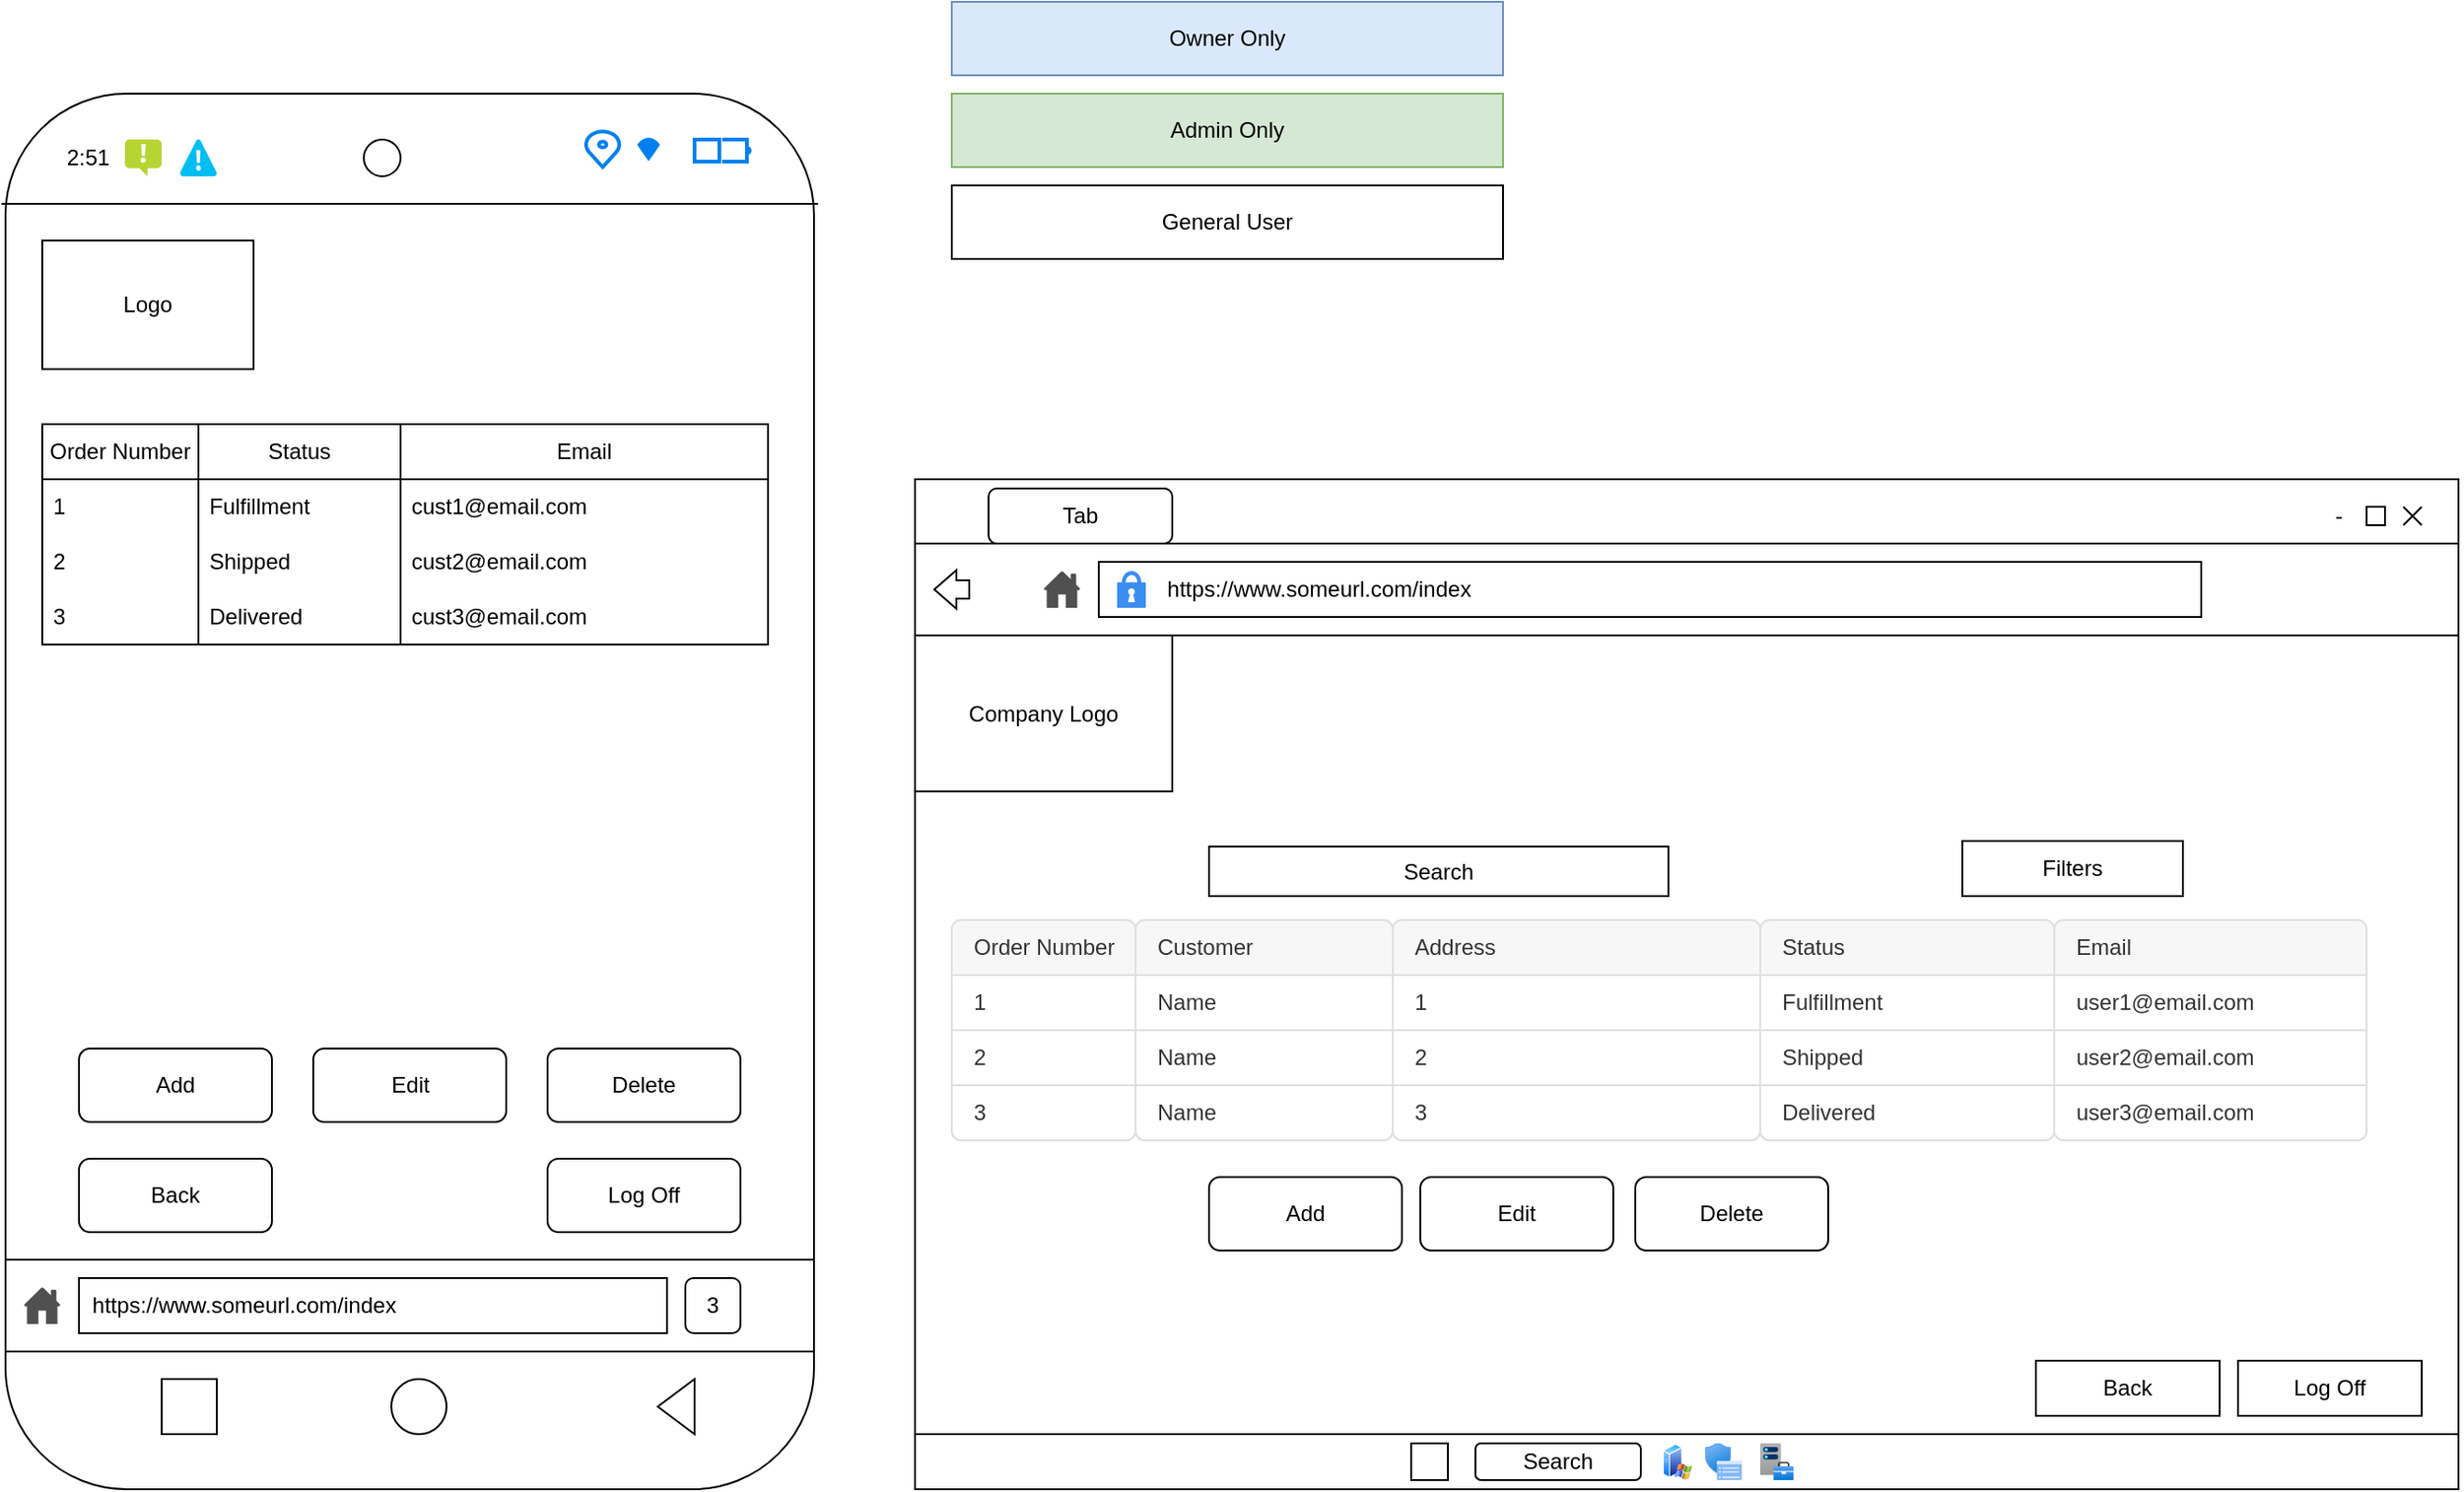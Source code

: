 <mxfile version="27.0.1">
  <diagram name="Page-1" id="KIhRItnllu4ck2-6ld26">
    <mxGraphModel dx="2058" dy="1146" grid="1" gridSize="10" guides="1" tooltips="1" connect="1" arrows="1" fold="1" page="1" pageScale="1" pageWidth="850" pageHeight="1100" math="0" shadow="0">
      <root>
        <mxCell id="0" />
        <mxCell id="1" parent="0" />
        <mxCell id="54qYl2xDdTYJJKRxaSf4-1" value="" style="rounded=1;whiteSpace=wrap;html=1;" parent="1" vertex="1">
          <mxGeometry x="5" y="100" width="440" height="760" as="geometry" />
        </mxCell>
        <mxCell id="54qYl2xDdTYJJKRxaSf4-2" value="" style="rounded=0;whiteSpace=wrap;html=1;" parent="1" vertex="1">
          <mxGeometry x="500" y="310" width="840" height="550" as="geometry" />
        </mxCell>
        <mxCell id="54qYl2xDdTYJJKRxaSf4-3" value="" style="endArrow=none;html=1;rounded=0;entryX=1;entryY=1;entryDx=0;entryDy=0;" parent="1" source="54qYl2xDdTYJJKRxaSf4-9" target="54qYl2xDdTYJJKRxaSf4-7" edge="1">
          <mxGeometry width="50" height="50" relative="1" as="geometry">
            <mxPoint x="5" y="785" as="sourcePoint" />
            <mxPoint x="455" y="785" as="targetPoint" />
          </mxGeometry>
        </mxCell>
        <mxCell id="54qYl2xDdTYJJKRxaSf4-4" value="" style="ellipse;whiteSpace=wrap;html=1;aspect=fixed;" parent="1" vertex="1">
          <mxGeometry x="215" y="800" width="30" height="30" as="geometry" />
        </mxCell>
        <mxCell id="54qYl2xDdTYJJKRxaSf4-5" value="" style="whiteSpace=wrap;html=1;aspect=fixed;" parent="1" vertex="1">
          <mxGeometry x="90" y="800" width="30" height="30" as="geometry" />
        </mxCell>
        <mxCell id="54qYl2xDdTYJJKRxaSf4-6" value="" style="triangle;whiteSpace=wrap;html=1;flipH=1;" parent="1" vertex="1">
          <mxGeometry x="360" y="800" width="20" height="30" as="geometry" />
        </mxCell>
        <mxCell id="54qYl2xDdTYJJKRxaSf4-7" value="" style="rounded=0;whiteSpace=wrap;html=1;" parent="1" vertex="1">
          <mxGeometry x="5" y="735" width="440" height="50" as="geometry" />
        </mxCell>
        <mxCell id="54qYl2xDdTYJJKRxaSf4-8" value="" style="rounded=0;whiteSpace=wrap;html=1;" parent="1" vertex="1">
          <mxGeometry x="45" y="745" width="320" height="30" as="geometry" />
        </mxCell>
        <mxCell id="54qYl2xDdTYJJKRxaSf4-9" value="3" style="rounded=1;whiteSpace=wrap;html=1;" parent="1" vertex="1">
          <mxGeometry x="375" y="745" width="30" height="30" as="geometry" />
        </mxCell>
        <mxCell id="54qYl2xDdTYJJKRxaSf4-12" value="" style="sketch=0;pointerEvents=1;shadow=0;dashed=0;html=1;strokeColor=none;fillColor=#505050;labelPosition=center;verticalLabelPosition=bottom;verticalAlign=top;outlineConnect=0;align=center;shape=mxgraph.office.concepts.home;" parent="1" vertex="1">
          <mxGeometry x="15" y="750" width="20" height="20" as="geometry" />
        </mxCell>
        <mxCell id="54qYl2xDdTYJJKRxaSf4-14" value="" style="shape=image;html=1;verticalAlign=top;verticalLabelPosition=bottom;labelBackgroundColor=#ffffff;imageAspect=0;aspect=fixed;image=https://cdn4.iconfinder.com/data/icons/basic-user-interface-2/512/User_Interface-03-128.png" parent="1" vertex="1">
          <mxGeometry x="395" y="730" width="60" height="60" as="geometry" />
        </mxCell>
        <mxCell id="54qYl2xDdTYJJKRxaSf4-15" value="" style="endArrow=none;html=1;rounded=0;entryX=1.005;entryY=0.079;entryDx=0;entryDy=0;entryPerimeter=0;exitX=-0.005;exitY=0.079;exitDx=0;exitDy=0;exitPerimeter=0;" parent="1" source="54qYl2xDdTYJJKRxaSf4-1" target="54qYl2xDdTYJJKRxaSf4-1" edge="1">
          <mxGeometry width="50" height="50" relative="1" as="geometry">
            <mxPoint x="390" y="200" as="sourcePoint" />
            <mxPoint x="440" y="150" as="targetPoint" />
          </mxGeometry>
        </mxCell>
        <mxCell id="54qYl2xDdTYJJKRxaSf4-16" value="2:51" style="text;html=1;align=center;verticalAlign=middle;whiteSpace=wrap;rounded=0;" parent="1" vertex="1">
          <mxGeometry x="20" y="120" width="60" height="30" as="geometry" />
        </mxCell>
        <mxCell id="54qYl2xDdTYJJKRxaSf4-17" value="" style="image;sketch=0;aspect=fixed;html=1;points=[];align=center;fontSize=12;image=img/lib/mscae/Notification.svg;" parent="1" vertex="1">
          <mxGeometry x="70" y="125" width="20" height="20" as="geometry" />
        </mxCell>
        <mxCell id="54qYl2xDdTYJJKRxaSf4-18" value="" style="verticalLabelPosition=bottom;html=1;verticalAlign=top;align=center;strokeColor=none;fillColor=#00BEF2;shape=mxgraph.azure.azure_alert;" parent="1" vertex="1">
          <mxGeometry x="100" y="125" width="20" height="20" as="geometry" />
        </mxCell>
        <mxCell id="54qYl2xDdTYJJKRxaSf4-19" value="" style="html=1;verticalLabelPosition=bottom;align=center;labelBackgroundColor=#ffffff;verticalAlign=top;strokeWidth=2;strokeColor=#0080F0;shadow=0;dashed=0;shape=mxgraph.ios7.icons.battery;" parent="1" vertex="1">
          <mxGeometry x="380" y="125" width="30" height="12" as="geometry" />
        </mxCell>
        <mxCell id="54qYl2xDdTYJJKRxaSf4-20" value="" style="html=1;verticalLabelPosition=bottom;align=center;labelBackgroundColor=#ffffff;verticalAlign=top;strokeWidth=2;strokeColor=#0080F0;shadow=0;dashed=0;shape=mxgraph.ios7.icons.wifi;pointerEvents=1" parent="1" vertex="1">
          <mxGeometry x="350" y="125" width="10" height="10" as="geometry" />
        </mxCell>
        <mxCell id="54qYl2xDdTYJJKRxaSf4-21" value="" style="html=1;verticalLabelPosition=bottom;align=center;labelBackgroundColor=#ffffff;verticalAlign=top;strokeWidth=2;strokeColor=#0080F0;shadow=0;dashed=0;shape=mxgraph.ios7.icons.location;" parent="1" vertex="1">
          <mxGeometry x="320" y="120" width="20" height="20" as="geometry" />
        </mxCell>
        <mxCell id="54qYl2xDdTYJJKRxaSf4-22" value="" style="ellipse;whiteSpace=wrap;html=1;aspect=fixed;" parent="1" vertex="1">
          <mxGeometry x="200" y="125" width="20" height="20" as="geometry" />
        </mxCell>
        <mxCell id="54qYl2xDdTYJJKRxaSf4-25" value="https://www.someurl.com/index" style="text;html=1;align=center;verticalAlign=middle;whiteSpace=wrap;rounded=0;" parent="1" vertex="1">
          <mxGeometry x="105" y="745" width="60" height="30" as="geometry" />
        </mxCell>
        <mxCell id="54qYl2xDdTYJJKRxaSf4-26" value="Logo" style="rounded=0;whiteSpace=wrap;html=1;" parent="1" vertex="1">
          <mxGeometry x="25" y="180" width="115" height="70" as="geometry" />
        </mxCell>
        <mxCell id="54qYl2xDdTYJJKRxaSf4-33" value="" style="endArrow=none;html=1;rounded=0;entryX=1;entryY=1;entryDx=0;entryDy=0;" parent="1" target="54qYl2xDdTYJJKRxaSf4-34" edge="1">
          <mxGeometry width="50" height="50" relative="1" as="geometry">
            <mxPoint x="900" y="370.824" as="sourcePoint" />
            <mxPoint x="950" y="395" as="targetPoint" />
          </mxGeometry>
        </mxCell>
        <mxCell id="54qYl2xDdTYJJKRxaSf4-34" value="" style="rounded=0;whiteSpace=wrap;html=1;" parent="1" vertex="1">
          <mxGeometry x="500" y="345" width="840" height="50" as="geometry" />
        </mxCell>
        <mxCell id="54qYl2xDdTYJJKRxaSf4-35" value="" style="rounded=0;whiteSpace=wrap;html=1;" parent="1" vertex="1">
          <mxGeometry x="600" y="355" width="600" height="30" as="geometry" />
        </mxCell>
        <mxCell id="54qYl2xDdTYJJKRxaSf4-37" value="" style="sketch=0;pointerEvents=1;shadow=0;dashed=0;html=1;strokeColor=none;fillColor=#505050;labelPosition=center;verticalLabelPosition=bottom;verticalAlign=top;outlineConnect=0;align=center;shape=mxgraph.office.concepts.home;" parent="1" vertex="1">
          <mxGeometry x="570" y="360" width="20" height="20" as="geometry" />
        </mxCell>
        <mxCell id="54qYl2xDdTYJJKRxaSf4-39" value="https://www.someurl.com/index" style="text;html=1;align=center;verticalAlign=middle;whiteSpace=wrap;rounded=0;" parent="1" vertex="1">
          <mxGeometry x="690" y="355" width="60" height="30" as="geometry" />
        </mxCell>
        <mxCell id="54qYl2xDdTYJJKRxaSf4-40" value="" style="sketch=0;html=1;aspect=fixed;strokeColor=none;shadow=0;fillColor=#3B8DF1;verticalAlign=top;labelPosition=center;verticalLabelPosition=bottom;shape=mxgraph.gcp2.lock" parent="1" vertex="1">
          <mxGeometry x="610" y="360" width="15.6" height="20" as="geometry" />
        </mxCell>
        <mxCell id="54qYl2xDdTYJJKRxaSf4-41" value="" style="shape=image;html=1;verticalAlign=top;verticalLabelPosition=bottom;labelBackgroundColor=#ffffff;imageAspect=0;aspect=fixed;image=https://cdn4.iconfinder.com/data/icons/ionicons/512/icon-refresh-128.png" parent="1" vertex="1">
          <mxGeometry x="540" y="360" width="20" height="20" as="geometry" />
        </mxCell>
        <mxCell id="54qYl2xDdTYJJKRxaSf4-44" value="" style="shape=flexArrow;endArrow=classic;html=1;rounded=0;width=10;endSize=3.67;endWidth=10;" parent="1" edge="1">
          <mxGeometry width="50" height="50" relative="1" as="geometry">
            <mxPoint x="530" y="370" as="sourcePoint" />
            <mxPoint x="510" y="370" as="targetPoint" />
          </mxGeometry>
        </mxCell>
        <mxCell id="54qYl2xDdTYJJKRxaSf4-45" value="Tab" style="rounded=1;whiteSpace=wrap;html=1;" parent="1" vertex="1">
          <mxGeometry x="540" y="315" width="100" height="30" as="geometry" />
        </mxCell>
        <mxCell id="54qYl2xDdTYJJKRxaSf4-46" value="" style="shape=mxgraph.sysml.x;" parent="1" vertex="1">
          <mxGeometry x="1310" y="325" width="10" height="10" as="geometry" />
        </mxCell>
        <mxCell id="54qYl2xDdTYJJKRxaSf4-50" value="" style="rounded=0;whiteSpace=wrap;html=1;" parent="1" vertex="1">
          <mxGeometry x="1290" y="325" width="10" height="10" as="geometry" />
        </mxCell>
        <mxCell id="54qYl2xDdTYJJKRxaSf4-51" value="-" style="text;html=1;align=center;verticalAlign=middle;whiteSpace=wrap;rounded=0;" parent="1" vertex="1">
          <mxGeometry x="1245" y="315" width="60" height="30" as="geometry" />
        </mxCell>
        <mxCell id="54qYl2xDdTYJJKRxaSf4-52" value="Company Logo" style="rounded=0;whiteSpace=wrap;html=1;" parent="1" vertex="1">
          <mxGeometry x="500" y="395" width="140" height="85" as="geometry" />
        </mxCell>
        <mxCell id="54qYl2xDdTYJJKRxaSf4-57" value="" style="rounded=0;whiteSpace=wrap;html=1;" parent="1" vertex="1">
          <mxGeometry x="500" y="830" width="840" height="30" as="geometry" />
        </mxCell>
        <mxCell id="54qYl2xDdTYJJKRxaSf4-58" value="" style="rounded=0;whiteSpace=wrap;html=1;" parent="1" vertex="1">
          <mxGeometry x="770" y="835" width="20" height="20" as="geometry" />
        </mxCell>
        <mxCell id="54qYl2xDdTYJJKRxaSf4-59" value="Search" style="rounded=1;whiteSpace=wrap;html=1;" parent="1" vertex="1">
          <mxGeometry x="805" y="835" width="90" height="20" as="geometry" />
        </mxCell>
        <mxCell id="54qYl2xDdTYJJKRxaSf4-60" value="" style="image;aspect=fixed;perimeter=ellipsePerimeter;html=1;align=center;shadow=0;dashed=0;spacingTop=3;image=img/lib/active_directory/windows_server_2.svg;" parent="1" vertex="1">
          <mxGeometry x="907" y="835" width="16" height="20" as="geometry" />
        </mxCell>
        <mxCell id="54qYl2xDdTYJJKRxaSf4-61" value="" style="image;aspect=fixed;html=1;points=[];align=center;fontSize=12;image=img/lib/azure2/intune/Device_Security_Windows.svg;" parent="1" vertex="1">
          <mxGeometry x="930" y="835" width="20" height="20" as="geometry" />
        </mxCell>
        <mxCell id="54qYl2xDdTYJJKRxaSf4-62" value="" style="image;aspect=fixed;html=1;points=[];align=center;fontSize=12;image=img/lib/azure2/other/WAC.svg;" parent="1" vertex="1">
          <mxGeometry x="960" y="835" width="18.24" height="20" as="geometry" />
        </mxCell>
        <mxCell id="YDMQlUoo1nOSEKsgSWmY-1" value="Owner Only" style="rounded=0;whiteSpace=wrap;html=1;fillColor=#dae8fc;strokeColor=#6c8ebf;" parent="1" vertex="1">
          <mxGeometry x="520" y="50" width="300" height="40" as="geometry" />
        </mxCell>
        <mxCell id="YDMQlUoo1nOSEKsgSWmY-2" value="Admin Only" style="rounded=0;whiteSpace=wrap;html=1;fillColor=#d5e8d4;strokeColor=#82b366;" parent="1" vertex="1">
          <mxGeometry x="520" y="100" width="300" height="40" as="geometry" />
        </mxCell>
        <mxCell id="YDMQlUoo1nOSEKsgSWmY-3" value="General User" style="rounded=0;whiteSpace=wrap;html=1;" parent="1" vertex="1">
          <mxGeometry x="520" y="150" width="300" height="40" as="geometry" />
        </mxCell>
        <mxCell id="YDMQlUoo1nOSEKsgSWmY-10" value="" style="shape=image;html=1;verticalAlign=top;verticalLabelPosition=bottom;labelBackgroundColor=#ffffff;imageAspect=0;aspect=fixed;image=https://cdn4.iconfinder.com/data/icons/evil-icons-user-interface/64/menu-128.png" parent="1" vertex="1">
          <mxGeometry x="387" y="180" width="33" height="33" as="geometry" />
        </mxCell>
        <mxCell id="YDMQlUoo1nOSEKsgSWmY-26" value="Log Off" style="rounded=0;whiteSpace=wrap;html=1;" parent="1" vertex="1">
          <mxGeometry x="1220" y="790" width="100" height="30" as="geometry" />
        </mxCell>
        <mxCell id="YDMQlUoo1nOSEKsgSWmY-29" value="" style="shape=image;html=1;verticalAlign=top;verticalLabelPosition=bottom;labelBackgroundColor=#ffffff;imageAspect=0;aspect=fixed;image=https://cdn4.iconfinder.com/data/icons/evil-icons-user-interface/64/menu-128.png" parent="1" vertex="1">
          <mxGeometry x="1287" y="410" width="33" height="33" as="geometry" />
        </mxCell>
        <mxCell id="K2e8oOBwnZA6lzqhwpAK-1" value="Email" style="swimlane;fontStyle=0;childLayout=stackLayout;horizontal=1;startSize=30;horizontalStack=0;resizeParent=1;resizeParentMax=0;resizeLast=0;collapsible=1;marginBottom=0;whiteSpace=wrap;html=1;" parent="1" vertex="1">
          <mxGeometry x="220" y="280" width="200" height="120" as="geometry" />
        </mxCell>
        <mxCell id="K2e8oOBwnZA6lzqhwpAK-2" value="cust1@email.com" style="text;strokeColor=none;fillColor=none;align=left;verticalAlign=middle;spacingLeft=4;spacingRight=4;overflow=hidden;points=[[0,0.5],[1,0.5]];portConstraint=eastwest;rotatable=0;whiteSpace=wrap;html=1;" parent="K2e8oOBwnZA6lzqhwpAK-1" vertex="1">
          <mxGeometry y="30" width="200" height="30" as="geometry" />
        </mxCell>
        <mxCell id="K2e8oOBwnZA6lzqhwpAK-3" value="cust2@email.com" style="text;align=left;verticalAlign=middle;spacingLeft=4;spacingRight=4;overflow=hidden;points=[[0,0.5],[1,0.5]];portConstraint=eastwest;rotatable=0;whiteSpace=wrap;html=1;" parent="K2e8oOBwnZA6lzqhwpAK-1" vertex="1">
          <mxGeometry y="60" width="200" height="30" as="geometry" />
        </mxCell>
        <mxCell id="K2e8oOBwnZA6lzqhwpAK-4" value="cust3@email.com" style="text;strokeColor=none;fillColor=none;align=left;verticalAlign=middle;spacingLeft=4;spacingRight=4;overflow=hidden;points=[[0,0.5],[1,0.5]];portConstraint=eastwest;rotatable=0;whiteSpace=wrap;html=1;" parent="K2e8oOBwnZA6lzqhwpAK-1" vertex="1">
          <mxGeometry y="90" width="200" height="30" as="geometry" />
        </mxCell>
        <mxCell id="K2e8oOBwnZA6lzqhwpAK-5" value="Order Number" style="swimlane;fontStyle=0;childLayout=stackLayout;horizontal=1;startSize=30;horizontalStack=0;resizeParent=1;resizeParentMax=0;resizeLast=0;collapsible=1;marginBottom=0;whiteSpace=wrap;html=1;" parent="1" vertex="1">
          <mxGeometry x="25" y="280" width="85" height="120" as="geometry" />
        </mxCell>
        <mxCell id="K2e8oOBwnZA6lzqhwpAK-6" value="1" style="text;strokeColor=none;fillColor=none;align=left;verticalAlign=middle;spacingLeft=4;spacingRight=4;overflow=hidden;points=[[0,0.5],[1,0.5]];portConstraint=eastwest;rotatable=0;whiteSpace=wrap;html=1;" parent="K2e8oOBwnZA6lzqhwpAK-5" vertex="1">
          <mxGeometry y="30" width="85" height="30" as="geometry" />
        </mxCell>
        <mxCell id="K2e8oOBwnZA6lzqhwpAK-7" value="2" style="text;align=left;verticalAlign=middle;spacingLeft=4;spacingRight=4;overflow=hidden;points=[[0,0.5],[1,0.5]];portConstraint=eastwest;rotatable=0;whiteSpace=wrap;html=1;" parent="K2e8oOBwnZA6lzqhwpAK-5" vertex="1">
          <mxGeometry y="60" width="85" height="30" as="geometry" />
        </mxCell>
        <mxCell id="K2e8oOBwnZA6lzqhwpAK-8" value="3" style="text;strokeColor=none;fillColor=none;align=left;verticalAlign=middle;spacingLeft=4;spacingRight=4;overflow=hidden;points=[[0,0.5],[1,0.5]];portConstraint=eastwest;rotatable=0;whiteSpace=wrap;html=1;" parent="K2e8oOBwnZA6lzqhwpAK-5" vertex="1">
          <mxGeometry y="90" width="85" height="30" as="geometry" />
        </mxCell>
        <mxCell id="K2e8oOBwnZA6lzqhwpAK-9" value="Edit" style="rounded=1;whiteSpace=wrap;html=1;" parent="1" vertex="1">
          <mxGeometry x="172.5" y="620" width="105" height="40" as="geometry" />
        </mxCell>
        <mxCell id="K2e8oOBwnZA6lzqhwpAK-11" value="Delete" style="rounded=1;whiteSpace=wrap;html=1;" parent="1" vertex="1">
          <mxGeometry x="300" y="620" width="105" height="40" as="geometry" />
        </mxCell>
        <mxCell id="K2e8oOBwnZA6lzqhwpAK-12" value="Add" style="rounded=1;whiteSpace=wrap;html=1;" parent="1" vertex="1">
          <mxGeometry x="45" y="620" width="105" height="40" as="geometry" />
        </mxCell>
        <mxCell id="K2e8oOBwnZA6lzqhwpAK-17" value="" style="swimlane;fontStyle=0;childLayout=stackLayout;horizontal=1;startSize=0;horizontalStack=0;resizeParent=1;resizeParentMax=0;resizeLast=0;collapsible=0;marginBottom=0;whiteSpace=wrap;html=1;strokeColor=none;fillColor=none;" parent="1" vertex="1">
          <mxGeometry x="520" y="550" width="100" height="120" as="geometry" />
        </mxCell>
        <mxCell id="K2e8oOBwnZA6lzqhwpAK-18" value="Order Number" style="text;strokeColor=#DFDFDF;fillColor=#F7F7F7;align=left;verticalAlign=middle;spacingLeft=10;spacingRight=10;overflow=hidden;points=[[0,0.5],[1,0.5]];portConstraint=eastwest;rotatable=0;whiteSpace=wrap;html=1;shape=mxgraph.bootstrap.topButton;rSize=5;fontColor=#333333;" parent="K2e8oOBwnZA6lzqhwpAK-17" vertex="1">
          <mxGeometry width="100" height="30" as="geometry" />
        </mxCell>
        <mxCell id="K2e8oOBwnZA6lzqhwpAK-19" value="1" style="text;strokeColor=#DFDFDF;fillColor=#FFFFFF;align=left;verticalAlign=middle;spacingLeft=10;spacingRight=10;overflow=hidden;points=[[0,0.5],[1,0.5]];portConstraint=eastwest;rotatable=0;whiteSpace=wrap;html=1;rSize=5;fontColor=#333333;" parent="K2e8oOBwnZA6lzqhwpAK-17" vertex="1">
          <mxGeometry y="30" width="100" height="30" as="geometry" />
        </mxCell>
        <mxCell id="K2e8oOBwnZA6lzqhwpAK-20" value="2" style="text;strokeColor=#DFDFDF;fillColor=#FFFFFF;align=left;verticalAlign=middle;spacingLeft=10;spacingRight=10;overflow=hidden;points=[[0,0.5],[1,0.5]];portConstraint=eastwest;rotatable=0;whiteSpace=wrap;html=1;rSize=5;fontColor=#333333;" parent="K2e8oOBwnZA6lzqhwpAK-17" vertex="1">
          <mxGeometry y="60" width="100" height="30" as="geometry" />
        </mxCell>
        <mxCell id="K2e8oOBwnZA6lzqhwpAK-21" value="3" style="text;strokeColor=#DFDFDF;fillColor=#FFFFFF;align=left;verticalAlign=middle;spacingLeft=10;spacingRight=10;overflow=hidden;points=[[0,0.5],[1,0.5]];portConstraint=eastwest;rotatable=0;whiteSpace=wrap;html=1;shape=mxgraph.bootstrap.bottomButton;rSize=5;fontColor=#333333;" parent="K2e8oOBwnZA6lzqhwpAK-17" vertex="1">
          <mxGeometry y="90" width="100" height="30" as="geometry" />
        </mxCell>
        <mxCell id="K2e8oOBwnZA6lzqhwpAK-27" value="" style="swimlane;fontStyle=0;childLayout=stackLayout;horizontal=1;startSize=0;horizontalStack=0;resizeParent=1;resizeParentMax=0;resizeLast=0;collapsible=0;marginBottom=0;whiteSpace=wrap;html=1;strokeColor=none;fillColor=none;" parent="1" vertex="1">
          <mxGeometry x="960" y="550" width="160" height="120" as="geometry" />
        </mxCell>
        <mxCell id="K2e8oOBwnZA6lzqhwpAK-28" value="Status" style="text;strokeColor=#DFDFDF;fillColor=#F7F7F7;align=left;verticalAlign=middle;spacingLeft=10;spacingRight=10;overflow=hidden;points=[[0,0.5],[1,0.5]];portConstraint=eastwest;rotatable=0;whiteSpace=wrap;html=1;shape=mxgraph.bootstrap.topButton;rSize=5;fontColor=#333333;" parent="K2e8oOBwnZA6lzqhwpAK-27" vertex="1">
          <mxGeometry width="160" height="30" as="geometry" />
        </mxCell>
        <mxCell id="K2e8oOBwnZA6lzqhwpAK-29" value="Fulfillment" style="text;strokeColor=#DFDFDF;fillColor=#FFFFFF;align=left;verticalAlign=middle;spacingLeft=10;spacingRight=10;overflow=hidden;points=[[0,0.5],[1,0.5]];portConstraint=eastwest;rotatable=0;whiteSpace=wrap;html=1;rSize=5;fontColor=#333333;" parent="K2e8oOBwnZA6lzqhwpAK-27" vertex="1">
          <mxGeometry y="30" width="160" height="30" as="geometry" />
        </mxCell>
        <mxCell id="K2e8oOBwnZA6lzqhwpAK-30" value="Shipped" style="text;strokeColor=#DFDFDF;fillColor=#FFFFFF;align=left;verticalAlign=middle;spacingLeft=10;spacingRight=10;overflow=hidden;points=[[0,0.5],[1,0.5]];portConstraint=eastwest;rotatable=0;whiteSpace=wrap;html=1;rSize=5;fontColor=#333333;" parent="K2e8oOBwnZA6lzqhwpAK-27" vertex="1">
          <mxGeometry y="60" width="160" height="30" as="geometry" />
        </mxCell>
        <mxCell id="K2e8oOBwnZA6lzqhwpAK-31" value="Delivered" style="text;strokeColor=#DFDFDF;fillColor=#FFFFFF;align=left;verticalAlign=middle;spacingLeft=10;spacingRight=10;overflow=hidden;points=[[0,0.5],[1,0.5]];portConstraint=eastwest;rotatable=0;whiteSpace=wrap;html=1;shape=mxgraph.bootstrap.bottomButton;rSize=5;fontColor=#333333;" parent="K2e8oOBwnZA6lzqhwpAK-27" vertex="1">
          <mxGeometry y="90" width="160" height="30" as="geometry" />
        </mxCell>
        <mxCell id="K2e8oOBwnZA6lzqhwpAK-32" value="" style="swimlane;fontStyle=0;childLayout=stackLayout;horizontal=1;startSize=0;horizontalStack=0;resizeParent=1;resizeParentMax=0;resizeLast=0;collapsible=0;marginBottom=0;whiteSpace=wrap;html=1;strokeColor=none;fillColor=none;" parent="1" vertex="1">
          <mxGeometry x="1120" y="550" width="170" height="120" as="geometry" />
        </mxCell>
        <mxCell id="K2e8oOBwnZA6lzqhwpAK-33" value="Email" style="text;strokeColor=#DFDFDF;fillColor=#F7F7F7;align=left;verticalAlign=middle;spacingLeft=10;spacingRight=10;overflow=hidden;points=[[0,0.5],[1,0.5]];portConstraint=eastwest;rotatable=0;whiteSpace=wrap;html=1;shape=mxgraph.bootstrap.topButton;rSize=5;fontColor=#333333;" parent="K2e8oOBwnZA6lzqhwpAK-32" vertex="1">
          <mxGeometry width="170" height="30" as="geometry" />
        </mxCell>
        <mxCell id="K2e8oOBwnZA6lzqhwpAK-34" value="user1@email.com" style="text;strokeColor=#DFDFDF;fillColor=#FFFFFF;align=left;verticalAlign=middle;spacingLeft=10;spacingRight=10;overflow=hidden;points=[[0,0.5],[1,0.5]];portConstraint=eastwest;rotatable=0;whiteSpace=wrap;html=1;rSize=5;fontColor=#333333;" parent="K2e8oOBwnZA6lzqhwpAK-32" vertex="1">
          <mxGeometry y="30" width="170" height="30" as="geometry" />
        </mxCell>
        <mxCell id="K2e8oOBwnZA6lzqhwpAK-35" value="user2@email.com" style="text;strokeColor=#DFDFDF;fillColor=#FFFFFF;align=left;verticalAlign=middle;spacingLeft=10;spacingRight=10;overflow=hidden;points=[[0,0.5],[1,0.5]];portConstraint=eastwest;rotatable=0;whiteSpace=wrap;html=1;rSize=5;fontColor=#333333;" parent="K2e8oOBwnZA6lzqhwpAK-32" vertex="1">
          <mxGeometry y="60" width="170" height="30" as="geometry" />
        </mxCell>
        <mxCell id="K2e8oOBwnZA6lzqhwpAK-36" value="user3@email.com" style="text;strokeColor=#DFDFDF;fillColor=#FFFFFF;align=left;verticalAlign=middle;spacingLeft=10;spacingRight=10;overflow=hidden;points=[[0,0.5],[1,0.5]];portConstraint=eastwest;rotatable=0;whiteSpace=wrap;html=1;shape=mxgraph.bootstrap.bottomButton;rSize=5;fontColor=#333333;" parent="K2e8oOBwnZA6lzqhwpAK-32" vertex="1">
          <mxGeometry y="90" width="170" height="30" as="geometry" />
        </mxCell>
        <mxCell id="K2e8oOBwnZA6lzqhwpAK-37" value="Search" style="rounded=0;whiteSpace=wrap;html=1;" parent="1" vertex="1">
          <mxGeometry x="660" y="510" width="250" height="27" as="geometry" />
        </mxCell>
        <mxCell id="K2e8oOBwnZA6lzqhwpAK-38" value="Filters" style="rounded=0;whiteSpace=wrap;html=1;" parent="1" vertex="1">
          <mxGeometry x="1070" y="507" width="120" height="30" as="geometry" />
        </mxCell>
        <mxCell id="K2e8oOBwnZA6lzqhwpAK-39" value="" style="shape=image;html=1;verticalAlign=top;verticalLabelPosition=bottom;labelBackgroundColor=#ffffff;imageAspect=0;aspect=fixed;image=https://cdn4.iconfinder.com/data/icons/evil-icons-user-interface/64/menu-128.png" parent="1" vertex="1">
          <mxGeometry x="1160" y="510" width="20" height="20" as="geometry" />
        </mxCell>
        <mxCell id="K2e8oOBwnZA6lzqhwpAK-41" value="Back" style="rounded=1;whiteSpace=wrap;html=1;" parent="1" vertex="1">
          <mxGeometry x="45" y="680" width="105" height="40" as="geometry" />
        </mxCell>
        <mxCell id="K2e8oOBwnZA6lzqhwpAK-42" value="Log Off" style="rounded=1;whiteSpace=wrap;html=1;" parent="1" vertex="1">
          <mxGeometry x="300" y="680" width="105" height="40" as="geometry" />
        </mxCell>
        <mxCell id="K2e8oOBwnZA6lzqhwpAK-43" value="Add" style="rounded=1;whiteSpace=wrap;html=1;" parent="1" vertex="1">
          <mxGeometry x="660" y="690" width="105" height="40" as="geometry" />
        </mxCell>
        <mxCell id="K2e8oOBwnZA6lzqhwpAK-44" value="Edit" style="rounded=1;whiteSpace=wrap;html=1;" parent="1" vertex="1">
          <mxGeometry x="775" y="690" width="105" height="40" as="geometry" />
        </mxCell>
        <mxCell id="K2e8oOBwnZA6lzqhwpAK-45" value="Delete" style="rounded=1;whiteSpace=wrap;html=1;" parent="1" vertex="1">
          <mxGeometry x="892" y="690" width="105" height="40" as="geometry" />
        </mxCell>
        <mxCell id="K2e8oOBwnZA6lzqhwpAK-46" value="Back" style="rounded=0;whiteSpace=wrap;html=1;" parent="1" vertex="1">
          <mxGeometry x="1110" y="790" width="100" height="30" as="geometry" />
        </mxCell>
        <mxCell id="lggGxZy_hU8tYLYGsbpH-1" value="" style="swimlane;fontStyle=0;childLayout=stackLayout;horizontal=1;startSize=0;horizontalStack=0;resizeParent=1;resizeParentMax=0;resizeLast=0;collapsible=0;marginBottom=0;whiteSpace=wrap;html=1;strokeColor=none;fillColor=none;" vertex="1" parent="1">
          <mxGeometry x="620" y="550" width="140" height="120" as="geometry" />
        </mxCell>
        <mxCell id="lggGxZy_hU8tYLYGsbpH-2" value="Customer" style="text;strokeColor=#DFDFDF;fillColor=#F7F7F7;align=left;verticalAlign=middle;spacingLeft=10;spacingRight=10;overflow=hidden;points=[[0,0.5],[1,0.5]];portConstraint=eastwest;rotatable=0;whiteSpace=wrap;html=1;shape=mxgraph.bootstrap.topButton;rSize=5;fontColor=#333333;" vertex="1" parent="lggGxZy_hU8tYLYGsbpH-1">
          <mxGeometry width="140" height="30" as="geometry" />
        </mxCell>
        <mxCell id="lggGxZy_hU8tYLYGsbpH-3" value="Name" style="text;strokeColor=#DFDFDF;fillColor=#FFFFFF;align=left;verticalAlign=middle;spacingLeft=10;spacingRight=10;overflow=hidden;points=[[0,0.5],[1,0.5]];portConstraint=eastwest;rotatable=0;whiteSpace=wrap;html=1;rSize=5;fontColor=#333333;" vertex="1" parent="lggGxZy_hU8tYLYGsbpH-1">
          <mxGeometry y="30" width="140" height="30" as="geometry" />
        </mxCell>
        <mxCell id="lggGxZy_hU8tYLYGsbpH-4" value="Name" style="text;strokeColor=#DFDFDF;fillColor=#FFFFFF;align=left;verticalAlign=middle;spacingLeft=10;spacingRight=10;overflow=hidden;points=[[0,0.5],[1,0.5]];portConstraint=eastwest;rotatable=0;whiteSpace=wrap;html=1;rSize=5;fontColor=#333333;" vertex="1" parent="lggGxZy_hU8tYLYGsbpH-1">
          <mxGeometry y="60" width="140" height="30" as="geometry" />
        </mxCell>
        <mxCell id="lggGxZy_hU8tYLYGsbpH-5" value="Name" style="text;strokeColor=#DFDFDF;fillColor=#FFFFFF;align=left;verticalAlign=middle;spacingLeft=10;spacingRight=10;overflow=hidden;points=[[0,0.5],[1,0.5]];portConstraint=eastwest;rotatable=0;whiteSpace=wrap;html=1;shape=mxgraph.bootstrap.bottomButton;rSize=5;fontColor=#333333;" vertex="1" parent="lggGxZy_hU8tYLYGsbpH-1">
          <mxGeometry y="90" width="140" height="30" as="geometry" />
        </mxCell>
        <mxCell id="lggGxZy_hU8tYLYGsbpH-6" value="" style="swimlane;fontStyle=0;childLayout=stackLayout;horizontal=1;startSize=0;horizontalStack=0;resizeParent=1;resizeParentMax=0;resizeLast=0;collapsible=0;marginBottom=0;whiteSpace=wrap;html=1;strokeColor=none;fillColor=none;" vertex="1" parent="1">
          <mxGeometry x="760" y="550" width="200" height="120" as="geometry" />
        </mxCell>
        <mxCell id="lggGxZy_hU8tYLYGsbpH-7" value="Address" style="text;strokeColor=#DFDFDF;fillColor=#F7F7F7;align=left;verticalAlign=middle;spacingLeft=10;spacingRight=10;overflow=hidden;points=[[0,0.5],[1,0.5]];portConstraint=eastwest;rotatable=0;whiteSpace=wrap;html=1;shape=mxgraph.bootstrap.topButton;rSize=5;fontColor=#333333;" vertex="1" parent="lggGxZy_hU8tYLYGsbpH-6">
          <mxGeometry width="200" height="30" as="geometry" />
        </mxCell>
        <mxCell id="lggGxZy_hU8tYLYGsbpH-8" value="1" style="text;strokeColor=#DFDFDF;fillColor=#FFFFFF;align=left;verticalAlign=middle;spacingLeft=10;spacingRight=10;overflow=hidden;points=[[0,0.5],[1,0.5]];portConstraint=eastwest;rotatable=0;whiteSpace=wrap;html=1;rSize=5;fontColor=#333333;" vertex="1" parent="lggGxZy_hU8tYLYGsbpH-6">
          <mxGeometry y="30" width="200" height="30" as="geometry" />
        </mxCell>
        <mxCell id="lggGxZy_hU8tYLYGsbpH-9" value="2" style="text;strokeColor=#DFDFDF;fillColor=#FFFFFF;align=left;verticalAlign=middle;spacingLeft=10;spacingRight=10;overflow=hidden;points=[[0,0.5],[1,0.5]];portConstraint=eastwest;rotatable=0;whiteSpace=wrap;html=1;rSize=5;fontColor=#333333;" vertex="1" parent="lggGxZy_hU8tYLYGsbpH-6">
          <mxGeometry y="60" width="200" height="30" as="geometry" />
        </mxCell>
        <mxCell id="lggGxZy_hU8tYLYGsbpH-10" value="3" style="text;strokeColor=#DFDFDF;fillColor=#FFFFFF;align=left;verticalAlign=middle;spacingLeft=10;spacingRight=10;overflow=hidden;points=[[0,0.5],[1,0.5]];portConstraint=eastwest;rotatable=0;whiteSpace=wrap;html=1;shape=mxgraph.bootstrap.bottomButton;rSize=5;fontColor=#333333;" vertex="1" parent="lggGxZy_hU8tYLYGsbpH-6">
          <mxGeometry y="90" width="200" height="30" as="geometry" />
        </mxCell>
        <mxCell id="lggGxZy_hU8tYLYGsbpH-11" value="Status" style="swimlane;fontStyle=0;childLayout=stackLayout;horizontal=1;startSize=30;horizontalStack=0;resizeParent=1;resizeParentMax=0;resizeLast=0;collapsible=1;marginBottom=0;whiteSpace=wrap;html=1;" vertex="1" parent="1">
          <mxGeometry x="110" y="280" width="110" height="120" as="geometry" />
        </mxCell>
        <mxCell id="lggGxZy_hU8tYLYGsbpH-12" value="Fulfillment" style="text;strokeColor=none;fillColor=none;align=left;verticalAlign=middle;spacingLeft=4;spacingRight=4;overflow=hidden;points=[[0,0.5],[1,0.5]];portConstraint=eastwest;rotatable=0;whiteSpace=wrap;html=1;" vertex="1" parent="lggGxZy_hU8tYLYGsbpH-11">
          <mxGeometry y="30" width="110" height="30" as="geometry" />
        </mxCell>
        <mxCell id="lggGxZy_hU8tYLYGsbpH-13" value="Shipped" style="text;align=left;verticalAlign=middle;spacingLeft=4;spacingRight=4;overflow=hidden;points=[[0,0.5],[1,0.5]];portConstraint=eastwest;rotatable=0;whiteSpace=wrap;html=1;" vertex="1" parent="lggGxZy_hU8tYLYGsbpH-11">
          <mxGeometry y="60" width="110" height="30" as="geometry" />
        </mxCell>
        <mxCell id="lggGxZy_hU8tYLYGsbpH-14" value="Delivered" style="text;strokeColor=none;fillColor=none;align=left;verticalAlign=middle;spacingLeft=4;spacingRight=4;overflow=hidden;points=[[0,0.5],[1,0.5]];portConstraint=eastwest;rotatable=0;whiteSpace=wrap;html=1;" vertex="1" parent="lggGxZy_hU8tYLYGsbpH-11">
          <mxGeometry y="90" width="110" height="30" as="geometry" />
        </mxCell>
      </root>
    </mxGraphModel>
  </diagram>
</mxfile>
